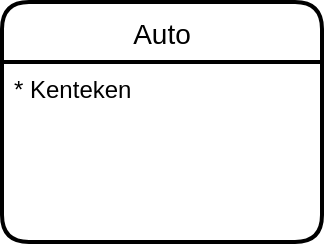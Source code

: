 <mxfile version="20.2.3" type="device"><diagram id="WVOHZo_hnUsbx0n28H1o" name="Page-1"><mxGraphModel dx="1102" dy="521" grid="1" gridSize="10" guides="1" tooltips="1" connect="1" arrows="1" fold="1" page="1" pageScale="1" pageWidth="827" pageHeight="1169" math="0" shadow="0"><root><mxCell id="0"/><mxCell id="1" parent="0"/><mxCell id="LzW0NxAjmXHNOsI34WsA-1" value="Auto" style="swimlane;childLayout=stackLayout;horizontal=1;startSize=30;horizontalStack=0;rounded=1;fontSize=14;fontStyle=0;strokeWidth=2;resizeParent=0;resizeLast=1;shadow=0;dashed=0;align=center;" vertex="1" parent="1"><mxGeometry x="330" y="520" width="160" height="120" as="geometry"/></mxCell><mxCell id="LzW0NxAjmXHNOsI34WsA-2" value="* Kenteken" style="align=left;strokeColor=none;fillColor=none;spacingLeft=4;fontSize=12;verticalAlign=top;resizable=0;rotatable=0;part=1;" vertex="1" parent="LzW0NxAjmXHNOsI34WsA-1"><mxGeometry y="30" width="160" height="90" as="geometry"/></mxCell></root></mxGraphModel></diagram></mxfile>